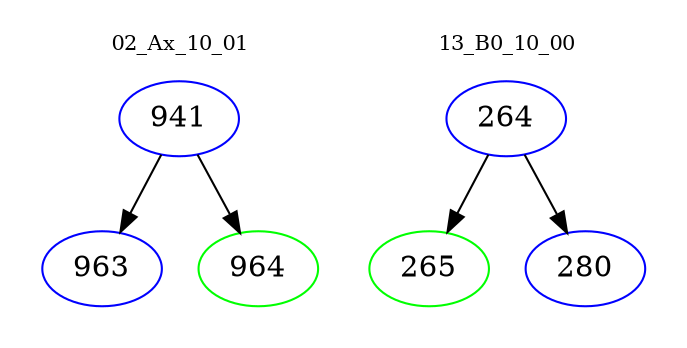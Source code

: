 digraph{
subgraph cluster_0 {
color = white
label = "02_Ax_10_01";
fontsize=10;
T0_941 [label="941", color="blue"]
T0_941 -> T0_963 [color="black"]
T0_963 [label="963", color="blue"]
T0_941 -> T0_964 [color="black"]
T0_964 [label="964", color="green"]
}
subgraph cluster_1 {
color = white
label = "13_B0_10_00";
fontsize=10;
T1_264 [label="264", color="blue"]
T1_264 -> T1_265 [color="black"]
T1_265 [label="265", color="green"]
T1_264 -> T1_280 [color="black"]
T1_280 [label="280", color="blue"]
}
}
